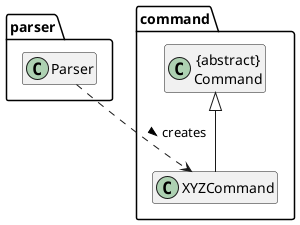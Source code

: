 @startuml

hide member


package parser {
    Class Parser

}

package command {
    Class "{abstract}\nCommand" as Command
    Class XYZCommand
}


XYZCommand -u-|> Command


Parser ..> XYZCommand : creates >



@enduml
